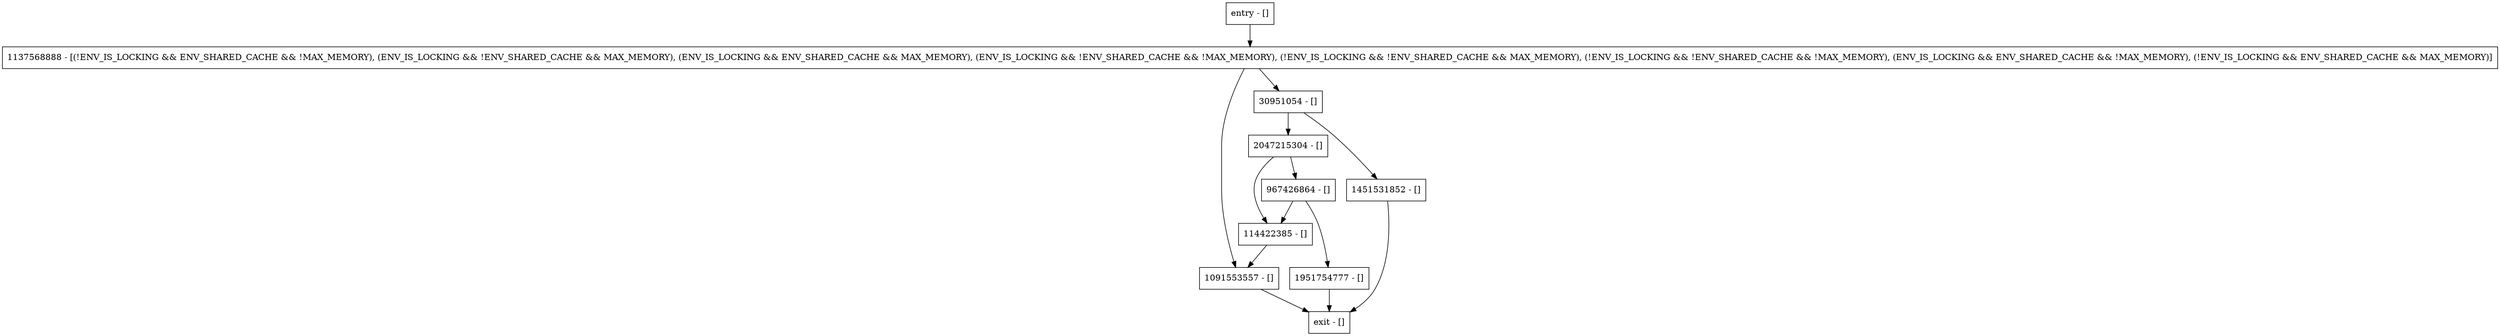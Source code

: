 digraph finishAdditionOfSharedCacheEnv {
node [shape=record];
1091553557 [label="1091553557 - []"];
967426864 [label="967426864 - []"];
entry [label="entry - []"];
exit [label="exit - []"];
30951054 [label="30951054 - []"];
1451531852 [label="1451531852 - []"];
114422385 [label="114422385 - []"];
1137568888 [label="1137568888 - [(!ENV_IS_LOCKING && ENV_SHARED_CACHE && !MAX_MEMORY), (ENV_IS_LOCKING && !ENV_SHARED_CACHE && MAX_MEMORY), (ENV_IS_LOCKING && ENV_SHARED_CACHE && MAX_MEMORY), (ENV_IS_LOCKING && !ENV_SHARED_CACHE && !MAX_MEMORY), (!ENV_IS_LOCKING && !ENV_SHARED_CACHE && MAX_MEMORY), (!ENV_IS_LOCKING && !ENV_SHARED_CACHE && !MAX_MEMORY), (ENV_IS_LOCKING && ENV_SHARED_CACHE && !MAX_MEMORY), (!ENV_IS_LOCKING && ENV_SHARED_CACHE && MAX_MEMORY)]"];
2047215304 [label="2047215304 - []"];
1951754777 [label="1951754777 - []"];
entry;
exit;
1091553557 -> exit;
967426864 -> 114422385;
967426864 -> 1951754777;
entry -> 1137568888;
30951054 -> 1451531852;
30951054 -> 2047215304;
1451531852 -> exit;
114422385 -> 1091553557;
1137568888 -> 1091553557;
1137568888 -> 30951054;
2047215304 -> 967426864;
2047215304 -> 114422385;
1951754777 -> exit;
}

